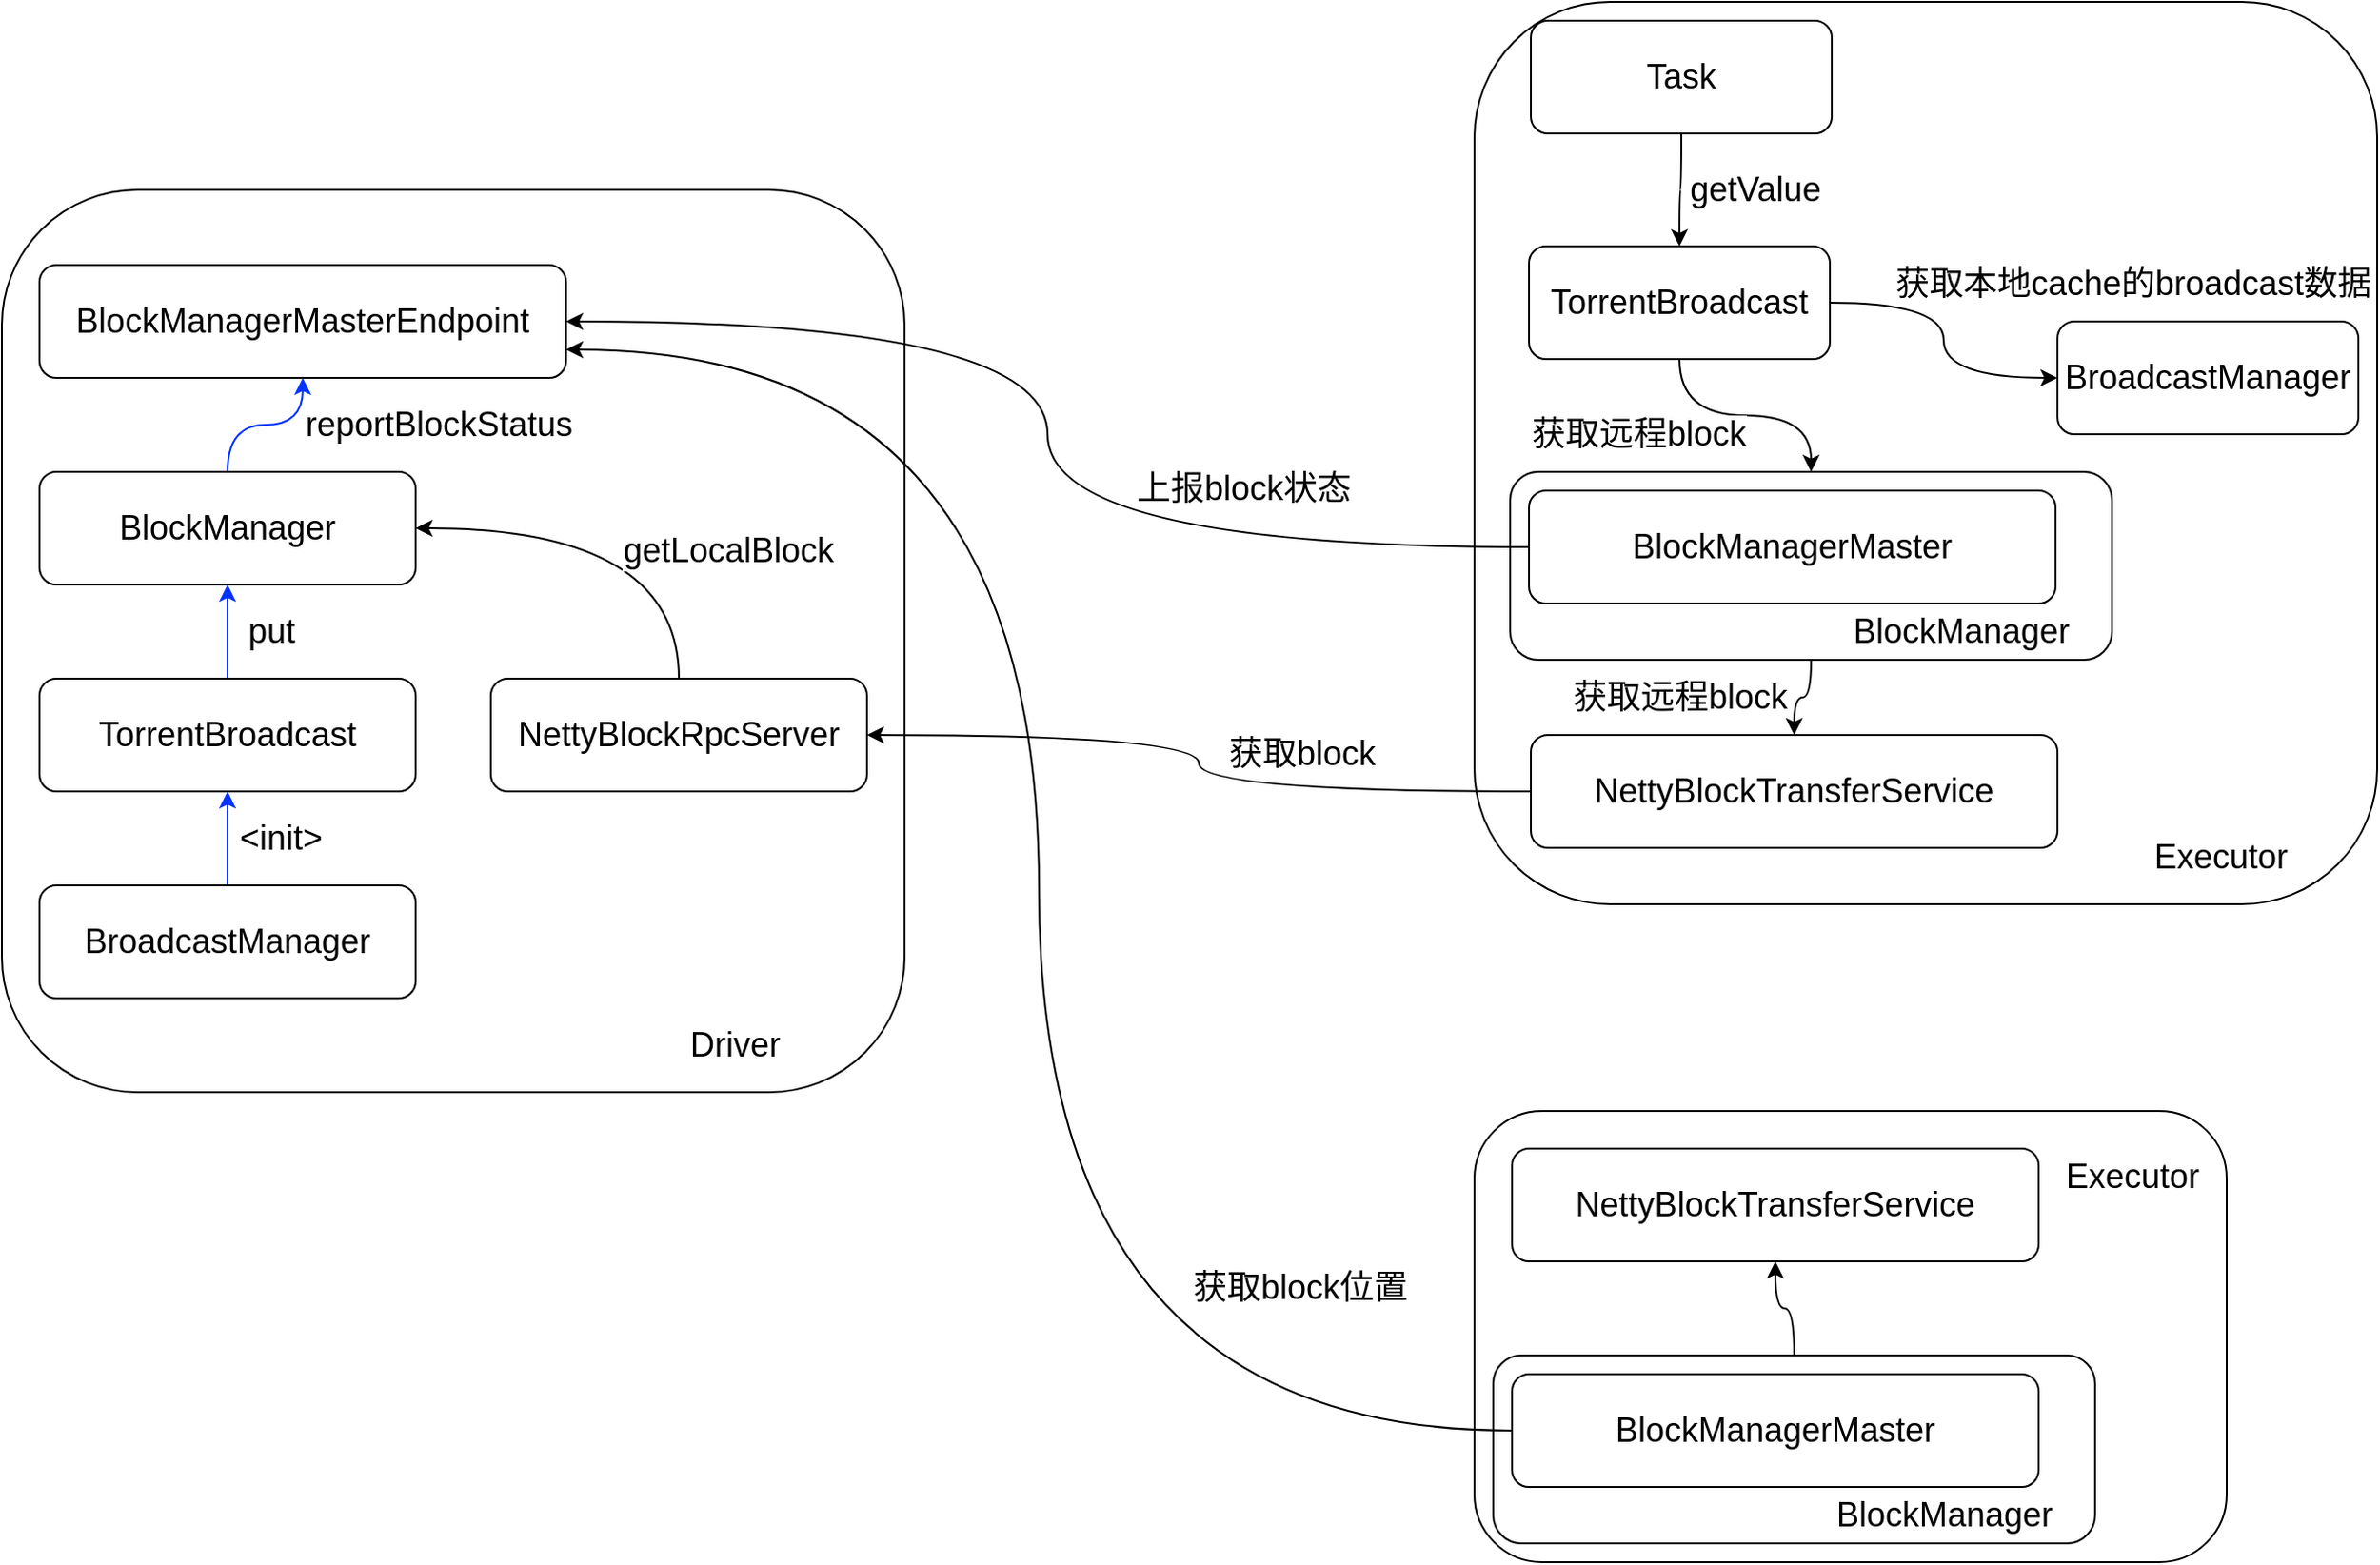 <mxfile version="20.2.8" type="github">
  <diagram id="VZECOMdQH2uVjotrN1ua" name="第 1 页">
    <mxGraphModel dx="1621" dy="1060" grid="1" gridSize="10" guides="1" tooltips="1" connect="1" arrows="1" fold="1" page="1" pageScale="1" pageWidth="2000" pageHeight="3000" math="0" shadow="0">
      <root>
        <mxCell id="0" />
        <mxCell id="1" parent="0" />
        <mxCell id="XDiT6CNxHAlSE8s8ffrH-1" value="" style="rounded=1;whiteSpace=wrap;html=1;" vertex="1" parent="1">
          <mxGeometry x="50" y="250" width="480" height="480" as="geometry" />
        </mxCell>
        <mxCell id="XDiT6CNxHAlSE8s8ffrH-2" value="BlockManagerMasterEndpoint" style="rounded=1;whiteSpace=wrap;html=1;fontSize=18;" vertex="1" parent="1">
          <mxGeometry x="70" y="290" width="280" height="60" as="geometry" />
        </mxCell>
        <mxCell id="XDiT6CNxHAlSE8s8ffrH-3" value="Driver" style="text;html=1;strokeColor=none;fillColor=none;align=center;verticalAlign=middle;whiteSpace=wrap;rounded=0;fontSize=18;" vertex="1" parent="1">
          <mxGeometry x="410" y="690" width="60" height="30" as="geometry" />
        </mxCell>
        <mxCell id="XDiT6CNxHAlSE8s8ffrH-4" value="" style="rounded=1;whiteSpace=wrap;html=1;" vertex="1" parent="1">
          <mxGeometry x="833" y="150" width="480" height="480" as="geometry" />
        </mxCell>
        <mxCell id="XDiT6CNxHAlSE8s8ffrH-5" value="Executor" style="text;html=1;strokeColor=none;fillColor=none;align=center;verticalAlign=middle;whiteSpace=wrap;rounded=0;fontSize=18;" vertex="1" parent="1">
          <mxGeometry x="1200" y="590" width="60" height="30" as="geometry" />
        </mxCell>
        <mxCell id="XDiT6CNxHAlSE8s8ffrH-35" style="edgeStyle=orthogonalEdgeStyle;curved=1;rounded=0;orthogonalLoop=1;jettySize=auto;html=1;exitX=0.5;exitY=1;exitDx=0;exitDy=0;fontSize=18;elbow=vertical;" edge="1" parent="1" source="XDiT6CNxHAlSE8s8ffrH-7" target="XDiT6CNxHAlSE8s8ffrH-9">
          <mxGeometry relative="1" as="geometry" />
        </mxCell>
        <mxCell id="XDiT6CNxHAlSE8s8ffrH-7" value="" style="rounded=1;whiteSpace=wrap;html=1;fontSize=18;" vertex="1" parent="1">
          <mxGeometry x="852" y="400" width="320" height="100" as="geometry" />
        </mxCell>
        <mxCell id="XDiT6CNxHAlSE8s8ffrH-17" style="rounded=0;orthogonalLoop=1;jettySize=auto;html=1;exitX=0;exitY=0.5;exitDx=0;exitDy=0;entryX=1;entryY=0.5;entryDx=0;entryDy=0;fontSize=18;edgeStyle=orthogonalEdgeStyle;elbow=vertical;curved=1;" edge="1" parent="1" source="XDiT6CNxHAlSE8s8ffrH-6" target="XDiT6CNxHAlSE8s8ffrH-2">
          <mxGeometry relative="1" as="geometry" />
        </mxCell>
        <mxCell id="XDiT6CNxHAlSE8s8ffrH-18" value="上报block状态" style="edgeLabel;html=1;align=center;verticalAlign=middle;resizable=0;points=[];fontSize=18;" vertex="1" connectable="0" parent="XDiT6CNxHAlSE8s8ffrH-17">
          <mxGeometry x="0.304" relative="1" as="geometry">
            <mxPoint x="140" y="89" as="offset" />
          </mxGeometry>
        </mxCell>
        <mxCell id="XDiT6CNxHAlSE8s8ffrH-6" value="BlockManagerMaster" style="rounded=1;whiteSpace=wrap;html=1;fontSize=18;" vertex="1" parent="1">
          <mxGeometry x="862" y="410" width="280" height="60" as="geometry" />
        </mxCell>
        <mxCell id="XDiT6CNxHAlSE8s8ffrH-8" value="BlockManager" style="text;html=1;strokeColor=none;fillColor=none;align=center;verticalAlign=middle;whiteSpace=wrap;rounded=0;fontSize=18;" vertex="1" parent="1">
          <mxGeometry x="1062" y="470" width="60" height="30" as="geometry" />
        </mxCell>
        <mxCell id="XDiT6CNxHAlSE8s8ffrH-43" style="edgeStyle=orthogonalEdgeStyle;curved=1;rounded=0;orthogonalLoop=1;jettySize=auto;html=1;exitX=0;exitY=0.5;exitDx=0;exitDy=0;entryX=1;entryY=0.5;entryDx=0;entryDy=0;fontSize=18;elbow=vertical;" edge="1" parent="1" source="XDiT6CNxHAlSE8s8ffrH-9" target="XDiT6CNxHAlSE8s8ffrH-42">
          <mxGeometry relative="1" as="geometry" />
        </mxCell>
        <mxCell id="XDiT6CNxHAlSE8s8ffrH-44" value="获取block" style="edgeLabel;html=1;align=center;verticalAlign=middle;resizable=0;points=[];fontSize=18;" vertex="1" connectable="0" parent="XDiT6CNxHAlSE8s8ffrH-43">
          <mxGeometry x="-0.172" y="-7" relative="1" as="geometry">
            <mxPoint x="36" y="-13" as="offset" />
          </mxGeometry>
        </mxCell>
        <mxCell id="XDiT6CNxHAlSE8s8ffrH-9" value="NettyBlockTransferService" style="rounded=1;whiteSpace=wrap;html=1;fontSize=18;" vertex="1" parent="1">
          <mxGeometry x="863" y="540" width="280" height="60" as="geometry" />
        </mxCell>
        <mxCell id="XDiT6CNxHAlSE8s8ffrH-26" style="edgeStyle=orthogonalEdgeStyle;curved=1;rounded=0;orthogonalLoop=1;jettySize=auto;html=1;exitX=0.5;exitY=0;exitDx=0;exitDy=0;entryX=0.5;entryY=1;entryDx=0;entryDy=0;fontSize=18;elbow=vertical;strokeColor=#0432FF;" edge="1" parent="1" source="XDiT6CNxHAlSE8s8ffrH-10" target="XDiT6CNxHAlSE8s8ffrH-2">
          <mxGeometry relative="1" as="geometry" />
        </mxCell>
        <mxCell id="XDiT6CNxHAlSE8s8ffrH-10" value="BlockManager" style="rounded=1;whiteSpace=wrap;html=1;fontSize=18;" vertex="1" parent="1">
          <mxGeometry x="70" y="400" width="200" height="60" as="geometry" />
        </mxCell>
        <mxCell id="XDiT6CNxHAlSE8s8ffrH-11" value="" style="rounded=1;whiteSpace=wrap;html=1;" vertex="1" parent="1">
          <mxGeometry x="833" y="740" width="400" height="240" as="geometry" />
        </mxCell>
        <mxCell id="XDiT6CNxHAlSE8s8ffrH-12" value="Executor" style="text;html=1;strokeColor=none;fillColor=none;align=center;verticalAlign=middle;whiteSpace=wrap;rounded=0;fontSize=18;" vertex="1" parent="1">
          <mxGeometry x="1153" y="760" width="60" height="30" as="geometry" />
        </mxCell>
        <mxCell id="XDiT6CNxHAlSE8s8ffrH-21" style="edgeStyle=orthogonalEdgeStyle;curved=1;rounded=0;orthogonalLoop=1;jettySize=auto;html=1;exitX=0.5;exitY=0;exitDx=0;exitDy=0;fontSize=18;elbow=vertical;" edge="1" parent="1" source="XDiT6CNxHAlSE8s8ffrH-13" target="XDiT6CNxHAlSE8s8ffrH-16">
          <mxGeometry relative="1" as="geometry" />
        </mxCell>
        <mxCell id="XDiT6CNxHAlSE8s8ffrH-13" value="" style="rounded=1;whiteSpace=wrap;html=1;fontSize=18;" vertex="1" parent="1">
          <mxGeometry x="843" y="870" width="320" height="100" as="geometry" />
        </mxCell>
        <mxCell id="XDiT6CNxHAlSE8s8ffrH-19" style="edgeStyle=orthogonalEdgeStyle;curved=1;rounded=0;orthogonalLoop=1;jettySize=auto;html=1;exitX=0;exitY=0.5;exitDx=0;exitDy=0;entryX=1;entryY=0.75;entryDx=0;entryDy=0;fontSize=18;elbow=vertical;" edge="1" parent="1" source="XDiT6CNxHAlSE8s8ffrH-14" target="XDiT6CNxHAlSE8s8ffrH-2">
          <mxGeometry relative="1" as="geometry" />
        </mxCell>
        <mxCell id="XDiT6CNxHAlSE8s8ffrH-20" value="获取block位置" style="edgeLabel;html=1;align=center;verticalAlign=middle;resizable=0;points=[];fontSize=18;" vertex="1" connectable="0" parent="XDiT6CNxHAlSE8s8ffrH-19">
          <mxGeometry x="-0.195" y="-4" relative="1" as="geometry">
            <mxPoint x="134" y="106" as="offset" />
          </mxGeometry>
        </mxCell>
        <mxCell id="XDiT6CNxHAlSE8s8ffrH-14" value="BlockManagerMaster" style="rounded=1;whiteSpace=wrap;html=1;fontSize=18;" vertex="1" parent="1">
          <mxGeometry x="853" y="880" width="280" height="60" as="geometry" />
        </mxCell>
        <mxCell id="XDiT6CNxHAlSE8s8ffrH-15" value="BlockManager" style="text;html=1;strokeColor=none;fillColor=none;align=center;verticalAlign=middle;whiteSpace=wrap;rounded=0;fontSize=18;" vertex="1" parent="1">
          <mxGeometry x="1053" y="940" width="60" height="30" as="geometry" />
        </mxCell>
        <mxCell id="XDiT6CNxHAlSE8s8ffrH-16" value="NettyBlockTransferService" style="rounded=1;whiteSpace=wrap;html=1;fontSize=18;" vertex="1" parent="1">
          <mxGeometry x="853" y="760" width="280" height="60" as="geometry" />
        </mxCell>
        <mxCell id="XDiT6CNxHAlSE8s8ffrH-25" style="edgeStyle=orthogonalEdgeStyle;curved=1;rounded=0;orthogonalLoop=1;jettySize=auto;html=1;exitX=0.5;exitY=0;exitDx=0;exitDy=0;entryX=0.5;entryY=1;entryDx=0;entryDy=0;fontSize=18;elbow=vertical;strokeColor=#0432FF;" edge="1" parent="1" source="XDiT6CNxHAlSE8s8ffrH-22" target="XDiT6CNxHAlSE8s8ffrH-10">
          <mxGeometry relative="1" as="geometry" />
        </mxCell>
        <mxCell id="XDiT6CNxHAlSE8s8ffrH-22" value="TorrentBroadcast" style="rounded=1;whiteSpace=wrap;html=1;fontSize=18;" vertex="1" parent="1">
          <mxGeometry x="70" y="510" width="200" height="60" as="geometry" />
        </mxCell>
        <mxCell id="XDiT6CNxHAlSE8s8ffrH-24" style="edgeStyle=orthogonalEdgeStyle;curved=1;rounded=0;orthogonalLoop=1;jettySize=auto;html=1;exitX=0.5;exitY=0;exitDx=0;exitDy=0;entryX=0.5;entryY=1;entryDx=0;entryDy=0;fontSize=18;elbow=vertical;strokeColor=#0432FF;" edge="1" parent="1" source="XDiT6CNxHAlSE8s8ffrH-23" target="XDiT6CNxHAlSE8s8ffrH-22">
          <mxGeometry relative="1" as="geometry" />
        </mxCell>
        <mxCell id="XDiT6CNxHAlSE8s8ffrH-23" value="BroadcastManager" style="rounded=1;whiteSpace=wrap;html=1;fontSize=18;" vertex="1" parent="1">
          <mxGeometry x="70" y="620" width="200" height="60" as="geometry" />
        </mxCell>
        <mxCell id="XDiT6CNxHAlSE8s8ffrH-28" value="&amp;lt;init&amp;gt;" style="edgeLabel;html=1;align=center;verticalAlign=middle;resizable=0;points=[];fontSize=18;" vertex="1" connectable="0" parent="1">
          <mxGeometry x="190" y="597.5" as="geometry">
            <mxPoint x="8" y="-3" as="offset" />
          </mxGeometry>
        </mxCell>
        <mxCell id="XDiT6CNxHAlSE8s8ffrH-29" value="put" style="edgeLabel;html=1;align=center;verticalAlign=middle;resizable=0;points=[];fontSize=18;" vertex="1" connectable="0" parent="1">
          <mxGeometry x="185" y="487.5" as="geometry">
            <mxPoint x="8" y="-3" as="offset" />
          </mxGeometry>
        </mxCell>
        <mxCell id="XDiT6CNxHAlSE8s8ffrH-30" value="reportBlockStatus" style="edgeLabel;html=1;align=center;verticalAlign=middle;resizable=0;points=[];fontSize=18;" vertex="1" connectable="0" parent="1">
          <mxGeometry x="282" y="380" as="geometry">
            <mxPoint y="-5" as="offset" />
          </mxGeometry>
        </mxCell>
        <mxCell id="XDiT6CNxHAlSE8s8ffrH-33" style="edgeStyle=orthogonalEdgeStyle;curved=1;rounded=0;orthogonalLoop=1;jettySize=auto;html=1;exitX=0.5;exitY=1;exitDx=0;exitDy=0;fontSize=18;elbow=vertical;" edge="1" parent="1" source="XDiT6CNxHAlSE8s8ffrH-31" target="XDiT6CNxHAlSE8s8ffrH-32">
          <mxGeometry relative="1" as="geometry" />
        </mxCell>
        <mxCell id="XDiT6CNxHAlSE8s8ffrH-31" value="Task" style="rounded=1;whiteSpace=wrap;html=1;fontSize=18;" vertex="1" parent="1">
          <mxGeometry x="863" y="160" width="160" height="60" as="geometry" />
        </mxCell>
        <mxCell id="XDiT6CNxHAlSE8s8ffrH-34" style="edgeStyle=orthogonalEdgeStyle;curved=1;rounded=0;orthogonalLoop=1;jettySize=auto;html=1;exitX=0.5;exitY=1;exitDx=0;exitDy=0;fontSize=18;elbow=vertical;" edge="1" parent="1" source="XDiT6CNxHAlSE8s8ffrH-32" target="XDiT6CNxHAlSE8s8ffrH-7">
          <mxGeometry relative="1" as="geometry" />
        </mxCell>
        <mxCell id="XDiT6CNxHAlSE8s8ffrH-38" style="edgeStyle=orthogonalEdgeStyle;curved=1;rounded=0;orthogonalLoop=1;jettySize=auto;html=1;exitX=1;exitY=0.5;exitDx=0;exitDy=0;fontSize=18;elbow=vertical;" edge="1" parent="1" source="XDiT6CNxHAlSE8s8ffrH-32" target="XDiT6CNxHAlSE8s8ffrH-37">
          <mxGeometry relative="1" as="geometry" />
        </mxCell>
        <mxCell id="XDiT6CNxHAlSE8s8ffrH-32" value="TorrentBroadcast" style="rounded=1;whiteSpace=wrap;html=1;fontSize=18;" vertex="1" parent="1">
          <mxGeometry x="862" y="280" width="160" height="60" as="geometry" />
        </mxCell>
        <mxCell id="XDiT6CNxHAlSE8s8ffrH-36" value="getValue" style="edgeLabel;html=1;align=center;verticalAlign=middle;resizable=0;points=[];fontSize=18;" vertex="1" connectable="0" parent="1">
          <mxGeometry x="982" y="250" as="geometry" />
        </mxCell>
        <mxCell id="XDiT6CNxHAlSE8s8ffrH-37" value="BroadcastManager" style="rounded=1;whiteSpace=wrap;html=1;fontSize=18;" vertex="1" parent="1">
          <mxGeometry x="1143" y="320" width="160" height="60" as="geometry" />
        </mxCell>
        <mxCell id="XDiT6CNxHAlSE8s8ffrH-39" value="获取本地cache的broadcast数据" style="edgeLabel;html=1;align=center;verticalAlign=middle;resizable=0;points=[];fontSize=18;" vertex="1" connectable="0" parent="1">
          <mxGeometry x="1183" y="300" as="geometry" />
        </mxCell>
        <mxCell id="XDiT6CNxHAlSE8s8ffrH-40" value="获取远程block" style="edgeLabel;html=1;align=center;verticalAlign=middle;resizable=0;points=[];fontSize=18;" vertex="1" connectable="0" parent="1">
          <mxGeometry x="920" y="380" as="geometry" />
        </mxCell>
        <mxCell id="XDiT6CNxHAlSE8s8ffrH-41" value="获取远程block" style="edgeLabel;html=1;align=center;verticalAlign=middle;resizable=0;points=[];fontSize=18;" vertex="1" connectable="0" parent="1">
          <mxGeometry x="942" y="520" as="geometry" />
        </mxCell>
        <mxCell id="XDiT6CNxHAlSE8s8ffrH-46" style="edgeStyle=orthogonalEdgeStyle;curved=1;rounded=0;orthogonalLoop=1;jettySize=auto;html=1;exitX=0.5;exitY=0;exitDx=0;exitDy=0;entryX=1;entryY=0.5;entryDx=0;entryDy=0;fontSize=18;elbow=vertical;" edge="1" parent="1" source="XDiT6CNxHAlSE8s8ffrH-42" target="XDiT6CNxHAlSE8s8ffrH-10">
          <mxGeometry relative="1" as="geometry" />
        </mxCell>
        <mxCell id="XDiT6CNxHAlSE8s8ffrH-42" value="NettyBlockRpcServer" style="rounded=1;whiteSpace=wrap;html=1;fontSize=18;" vertex="1" parent="1">
          <mxGeometry x="310" y="510" width="200" height="60" as="geometry" />
        </mxCell>
        <mxCell id="XDiT6CNxHAlSE8s8ffrH-47" value="getLocalBlock" style="edgeLabel;html=1;align=center;verticalAlign=middle;resizable=0;points=[];fontSize=18;" vertex="1" connectable="0" parent="1">
          <mxGeometry x="440" y="440" as="geometry">
            <mxPoint x="-4" y="2" as="offset" />
          </mxGeometry>
        </mxCell>
      </root>
    </mxGraphModel>
  </diagram>
</mxfile>
